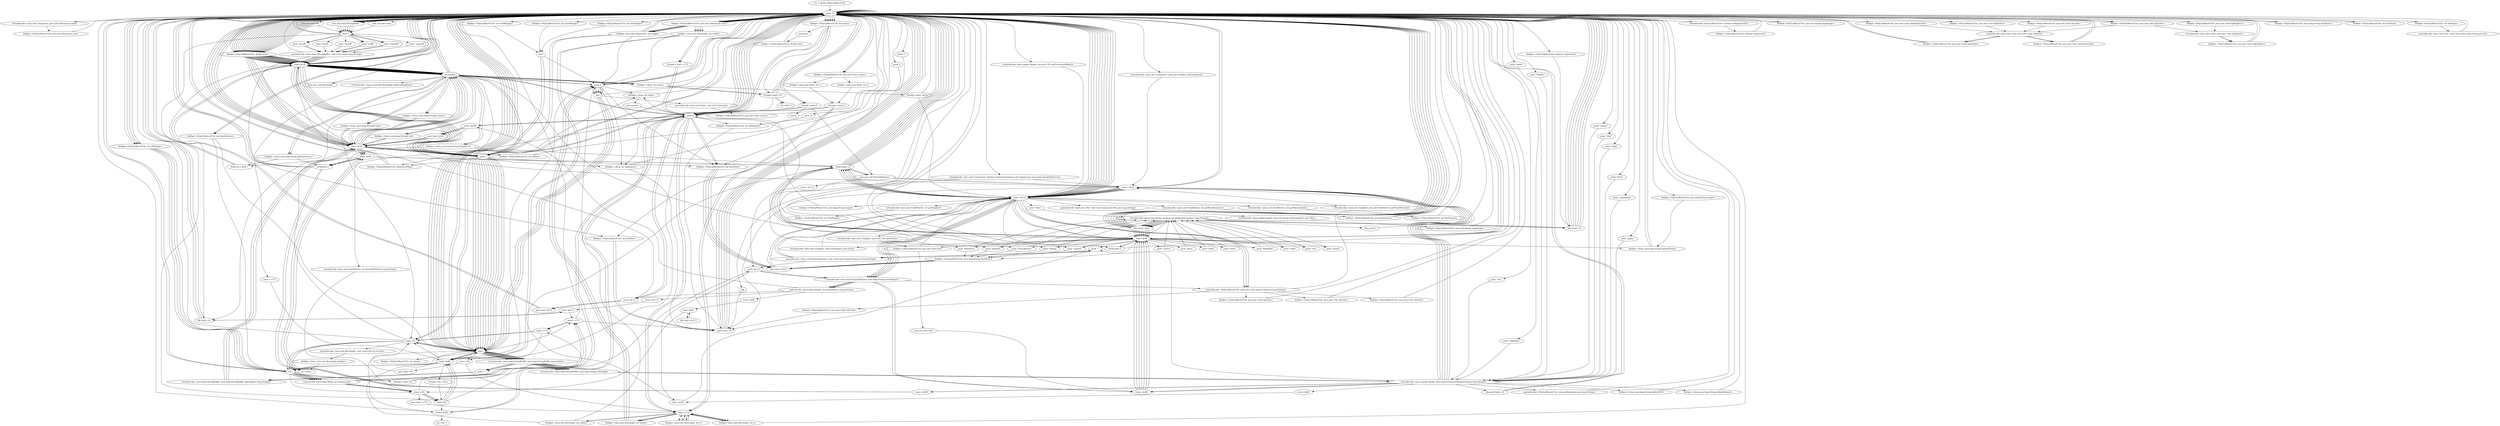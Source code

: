 digraph "" {
    "r0 := @this: PopUpMenuV33e"
    "load.r r0"
    "r0 := @this: PopUpMenuV33e"->"load.r r0";
    "load.r r0"->"load.r r0";
    "virtualinvoke <java.awt.Component: java.awt.Dimension size()>"
    "load.r r0"->"virtualinvoke <java.awt.Component: java.awt.Dimension size()>";
    "fieldput <PopUpMenuV33e: java.awt.Dimension size>"
    "virtualinvoke <java.awt.Component: java.awt.Dimension size()>"->"fieldput <PopUpMenuV33e: java.awt.Dimension size>";
    "fieldput <PopUpMenuV33e: java.awt.Dimension size>"->"load.r r0";
    "new java.awt.Point"
    "load.r r0"->"new java.awt.Point";
    "dup1.r"
    "new java.awt.Point"->"dup1.r";
    "dup1.r"->"load.r r0";
    "fieldget <PopUpMenuV33e: java.awt.Dimension size>"
    "load.r r0"->"fieldget <PopUpMenuV33e: java.awt.Dimension size>";
    "fieldget <java.awt.Dimension: int width>"
    "fieldget <PopUpMenuV33e: java.awt.Dimension size>"->"fieldget <java.awt.Dimension: int width>";
    "push 2"
    "fieldget <java.awt.Dimension: int width>"->"push 2";
    "div.i"
    "push 2"->"div.i";
    "div.i"->"load.r r0";
    "load.r r0"->"fieldget <PopUpMenuV33e: java.awt.Dimension size>";
    "fieldget <java.awt.Dimension: int height>"
    "fieldget <PopUpMenuV33e: java.awt.Dimension size>"->"fieldget <java.awt.Dimension: int height>";
    "fieldget <java.awt.Dimension: int height>"->"push 2";
    "push 2"->"div.i";
    "specialinvoke <java.awt.Point: void <init>(int,int)>"
    "div.i"->"specialinvoke <java.awt.Point: void <init>(int,int)>";
    "fieldput <PopUpMenuV33e: java.awt.Point center>"
    "specialinvoke <java.awt.Point: void <init>(int,int)>"->"fieldput <PopUpMenuV33e: java.awt.Point center>";
    "fieldput <PopUpMenuV33e: java.awt.Point center>"->"load.r r0";
    "load.r r0"->"load.r r0";
    "virtualinvoke <PopUpMenuV33e: boolean isRegistered()>"
    "load.r r0"->"virtualinvoke <PopUpMenuV33e: boolean isRegistered()>";
    "fieldput <PopUpMenuV33e: boolean registered>"
    "virtualinvoke <PopUpMenuV33e: boolean isRegistered()>"->"fieldput <PopUpMenuV33e: boolean registered>";
    "fieldput <PopUpMenuV33e: boolean registered>"->"load.r r0";
    "fieldget <PopUpMenuV33e: boolean registered>"
    "load.r r0"->"fieldget <PopUpMenuV33e: boolean registered>";
    "ifeq load.r r0"
    "fieldget <PopUpMenuV33e: boolean registered>"->"ifeq load.r r0";
    "ifeq load.r r0"->"load.r r0";
    "push 0"
    "load.r r0"->"push 0";
    "fieldput <PopUpMenuV33e: int adMargin>"
    "push 0"->"fieldput <PopUpMenuV33e: int adMargin>";
    "goto load.r r0"
    "fieldput <PopUpMenuV33e: int adMargin>"->"goto load.r r0";
    "goto load.r r0"->"load.r r0";
    "push \"mapimage\""
    "load.r r0"->"push \"mapimage\"";
    "virtualinvoke <java.applet.Applet: java.lang.String getParameter(java.lang.String)>"
    "push \"mapimage\""->"virtualinvoke <java.applet.Applet: java.lang.String getParameter(java.lang.String)>";
    "store.r $r14"
    "virtualinvoke <java.applet.Applet: java.lang.String getParameter(java.lang.String)>"->"store.r $r14";
    "load.r $r14"
    "store.r $r14"->"load.r $r14";
    "ifnull load.r r0"
    "load.r $r14"->"ifnull load.r r0";
    "ifnull load.r r0"->"load.r r0";
    "load.r r0"->"load.r r0";
    "new java.net.URL"
    "load.r r0"->"new java.net.URL";
    "new java.net.URL"->"dup1.r";
    "dup1.r"->"load.r r0";
    "virtualinvoke <java.applet.Applet: java.net.URL getDocumentBase()>"
    "load.r r0"->"virtualinvoke <java.applet.Applet: java.net.URL getDocumentBase()>";
    "virtualinvoke <java.applet.Applet: java.net.URL getDocumentBase()>"->"load.r $r14";
    "specialinvoke <java.net.URL: void <init>(java.net.URL,java.lang.String)>"
    "load.r $r14"->"specialinvoke <java.net.URL: void <init>(java.net.URL,java.lang.String)>";
    "virtualinvoke <java.applet.Applet: java.awt.Image getImage(java.net.URL)>"
    "specialinvoke <java.net.URL: void <init>(java.net.URL,java.lang.String)>"->"virtualinvoke <java.applet.Applet: java.awt.Image getImage(java.net.URL)>";
    "fieldput <PopUpMenuV33e: java.awt.Image mapImage>"
    "virtualinvoke <java.applet.Applet: java.awt.Image getImage(java.net.URL)>"->"fieldput <PopUpMenuV33e: java.awt.Image mapImage>";
    "fieldput <PopUpMenuV33e: java.awt.Image mapImage>"->"load.r r0";
    "load.r r0"->"load.r r0";
    "fieldget <PopUpMenuV33e: java.awt.Image mapImage>"
    "load.r r0"->"fieldget <PopUpMenuV33e: java.awt.Image mapImage>";
    "fieldget <PopUpMenuV33e: java.awt.Image mapImage>"->"load.r r0";
    "virtualinvoke <java.awt.Component: boolean prepareImage(java.awt.Image,java.awt.image.ImageObserver)>"
    "load.r r0"->"virtualinvoke <java.awt.Component: boolean prepareImage(java.awt.Image,java.awt.image.ImageObserver)>";
    "pop"
    "virtualinvoke <java.awt.Component: boolean prepareImage(java.awt.Image,java.awt.image.ImageObserver)>"->"pop";
    "pop"->"goto load.r r0";
    "goto load.r r0"->"load.r r0";
    "push \"paper\""
    "load.r r0"->"push \"paper\"";
    "push \"paper\""->"virtualinvoke <java.applet.Applet: java.lang.String getParameter(java.lang.String)>";
    "virtualinvoke <java.applet.Applet: java.lang.String getParameter(java.lang.String)>"->"store.r $r14";
    "store.r $r14"->"load.r $r14";
    "load.r $r14"->"ifnull load.r r0";
    "ifnull load.r r0"->"load.r r0";
    "load.r r0"->"load.r r0";
    "load.r r0"->"load.r $r14";
    "virtualinvoke <PopUpMenuV33e: java.awt.Color parseColor(java.lang.String)>"
    "load.r $r14"->"virtualinvoke <PopUpMenuV33e: java.awt.Color parseColor(java.lang.String)>";
    "fieldput <PopUpMenuV33e: java.awt.Color bgColor>"
    "virtualinvoke <PopUpMenuV33e: java.awt.Color parseColor(java.lang.String)>"->"fieldput <PopUpMenuV33e: java.awt.Color bgColor>";
    "fieldput <PopUpMenuV33e: java.awt.Color bgColor>"->"load.r r0";
    "load.r r0"->"load.r r0";
    "fieldget <PopUpMenuV33e: java.awt.Color bgColor>"
    "load.r r0"->"fieldget <PopUpMenuV33e: java.awt.Color bgColor>";
    "virtualinvoke <java.awt.Color: java.awt.Color darker()>"
    "fieldget <PopUpMenuV33e: java.awt.Color bgColor>"->"virtualinvoke <java.awt.Color: java.awt.Color darker()>";
    "fieldput <PopUpMenuV33e: java.awt.Color bgDarker>"
    "virtualinvoke <java.awt.Color: java.awt.Color darker()>"->"fieldput <PopUpMenuV33e: java.awt.Color bgDarker>";
    "fieldput <PopUpMenuV33e: java.awt.Color bgDarker>"->"load.r r0";
    "load.r r0"->"load.r r0";
    "fieldget <PopUpMenuV33e: java.awt.Color bgDarker>"
    "load.r r0"->"fieldget <PopUpMenuV33e: java.awt.Color bgDarker>";
    "fieldget <PopUpMenuV33e: java.awt.Color bgDarker>"->"virtualinvoke <java.awt.Color: java.awt.Color darker()>";
    "virtualinvoke <java.awt.Color: java.awt.Color darker()>"->"fieldput <PopUpMenuV33e: java.awt.Color bgDarker>";
    "fieldput <PopUpMenuV33e: java.awt.Color bgDarker>"->"load.r r0";
    "load.r r0"->"load.r r0";
    "load.r r0"->"fieldget <PopUpMenuV33e: java.awt.Color bgColor>";
    "virtualinvoke <java.awt.Color: java.awt.Color brighter()>"
    "fieldget <PopUpMenuV33e: java.awt.Color bgColor>"->"virtualinvoke <java.awt.Color: java.awt.Color brighter()>";
    "fieldput <PopUpMenuV33e: java.awt.Color bgBrighter>"
    "virtualinvoke <java.awt.Color: java.awt.Color brighter()>"->"fieldput <PopUpMenuV33e: java.awt.Color bgBrighter>";
    "fieldput <PopUpMenuV33e: java.awt.Color bgBrighter>"->"load.r r0";
    "load.r r0"->"load.r r0";
    "fieldget <PopUpMenuV33e: java.awt.Color bgBrighter>"
    "load.r r0"->"fieldget <PopUpMenuV33e: java.awt.Color bgBrighter>";
    "fieldget <PopUpMenuV33e: java.awt.Color bgBrighter>"->"virtualinvoke <java.awt.Color: java.awt.Color brighter()>";
    "virtualinvoke <java.awt.Color: java.awt.Color brighter()>"->"fieldput <PopUpMenuV33e: java.awt.Color bgBrighter>";
    "fieldput <PopUpMenuV33e: java.awt.Color bgBrighter>"->"load.r r0";
    "push \"ink\""
    "load.r r0"->"push \"ink\"";
    "push \"ink\""->"virtualinvoke <java.applet.Applet: java.lang.String getParameter(java.lang.String)>";
    "virtualinvoke <java.applet.Applet: java.lang.String getParameter(java.lang.String)>"->"store.r $r14";
    "store.r $r14"->"load.r $r14";
    "load.r $r14"->"ifnull load.r r0";
    "ifnull load.r r0"->"load.r r0";
    "load.r r0"->"load.r r0";
    "load.r r0"->"load.r $r14";
    "load.r $r14"->"virtualinvoke <PopUpMenuV33e: java.awt.Color parseColor(java.lang.String)>";
    "fieldput <PopUpMenuV33e: java.awt.Color fgColor>"
    "virtualinvoke <PopUpMenuV33e: java.awt.Color parseColor(java.lang.String)>"->"fieldput <PopUpMenuV33e: java.awt.Color fgColor>";
    "fieldput <PopUpMenuV33e: java.awt.Color fgColor>"->"load.r r0";
    "load.r r0"->"load.r r0";
    "fieldget <PopUpMenuV33e: java.awt.Color fgColor>"
    "load.r r0"->"fieldget <PopUpMenuV33e: java.awt.Color fgColor>";
    "fieldget <PopUpMenuV33e: java.awt.Color fgColor>"->"virtualinvoke <java.awt.Color: java.awt.Color darker()>";
    "fieldput <PopUpMenuV33e: java.awt.Color darkerFgColor>"
    "virtualinvoke <java.awt.Color: java.awt.Color darker()>"->"fieldput <PopUpMenuV33e: java.awt.Color darkerFgColor>";
    "fieldput <PopUpMenuV33e: java.awt.Color darkerFgColor>"->"load.r r0";
    "load.r r0"->"load.r r0";
    "fieldget <PopUpMenuV33e: java.awt.Color darkerFgColor>"
    "load.r r0"->"fieldget <PopUpMenuV33e: java.awt.Color darkerFgColor>";
    "fieldget <PopUpMenuV33e: java.awt.Color darkerFgColor>"->"virtualinvoke <java.awt.Color: java.awt.Color darker()>";
    "virtualinvoke <java.awt.Color: java.awt.Color darker()>"->"fieldput <PopUpMenuV33e: java.awt.Color darkerFgColor>";
    "fieldput <PopUpMenuV33e: java.awt.Color darkerFgColor>"->"load.r r0";
    "push \"highlight\""
    "load.r r0"->"push \"highlight\"";
    "push \"highlight\""->"virtualinvoke <java.applet.Applet: java.lang.String getParameter(java.lang.String)>";
    "virtualinvoke <java.applet.Applet: java.lang.String getParameter(java.lang.String)>"->"store.r $r14";
    "store.r $r14"->"load.r $r14";
    "load.r $r14"->"ifnull load.r r0";
    "ifnull load.r r0"->"load.r r0";
    "load.r r0"->"load.r r0";
    "load.r r0"->"load.r $r14";
    "load.r $r14"->"virtualinvoke <PopUpMenuV33e: java.awt.Color parseColor(java.lang.String)>";
    "fieldput <PopUpMenuV33e: java.awt.Color hlColor>"
    "virtualinvoke <PopUpMenuV33e: java.awt.Color parseColor(java.lang.String)>"->"fieldput <PopUpMenuV33e: java.awt.Color hlColor>";
    "fieldput <PopUpMenuV33e: java.awt.Color hlColor>"->"load.r r0";
    "push 1"
    "load.r r0"->"push 1";
    "fieldput <PopUpMenuV33e: boolean hlFlag>"
    "push 1"->"fieldput <PopUpMenuV33e: boolean hlFlag>";
    "fieldput <PopUpMenuV33e: boolean hlFlag>"->"load.r r0";
    "push \"mark\""
    "load.r r0"->"push \"mark\"";
    "push \"mark\""->"virtualinvoke <java.applet.Applet: java.lang.String getParameter(java.lang.String)>";
    "virtualinvoke <java.applet.Applet: java.lang.String getParameter(java.lang.String)>"->"store.r $r14";
    "store.r $r14"->"load.r $r14";
    "load.r $r14"->"ifnull load.r r0";
    "ifnull load.r r0"->"load.r $r14";
    "push \"false\""
    "load.r $r14"->"push \"false\"";
    "virtualinvoke <java.lang.String: boolean equalsIgnoreCase(java.lang.String)>"
    "push \"false\""->"virtualinvoke <java.lang.String: boolean equalsIgnoreCase(java.lang.String)>";
    "virtualinvoke <java.lang.String: boolean equalsIgnoreCase(java.lang.String)>"->"ifeq load.r r0";
    "ifeq load.r r0"->"load.r r0";
    "load.r r0"->"push 0";
    "push 0"->"fieldput <PopUpMenuV33e: boolean hlFlag>";
    "fieldput <PopUpMenuV33e: boolean hlFlag>"->"load.r r0";
    "push \"border\""
    "load.r r0"->"push \"border\"";
    "push \"border\""->"virtualinvoke <java.applet.Applet: java.lang.String getParameter(java.lang.String)>";
    "store.r $r46"
    "virtualinvoke <java.applet.Applet: java.lang.String getParameter(java.lang.String)>"->"store.r $r46";
    "load.r $r46"
    "store.r $r46"->"load.r $r46";
    "load.r $r46"->"ifnull load.r r0";
    "new java.util.StringTokenizer"
    "ifnull load.r r0"->"new java.util.StringTokenizer";
    "new java.util.StringTokenizer"->"store.r $r14";
    "store.r $r14"->"load.r $r14";
    "load.r $r14"->"load.r $r46";
    "push \",\""
    "load.r $r46"->"push \",\"";
    "specialinvoke <java.util.StringTokenizer: void <init>(java.lang.String,java.lang.String)>"
    "push \",\""->"specialinvoke <java.util.StringTokenizer: void <init>(java.lang.String,java.lang.String)>";
    "specialinvoke <java.util.StringTokenizer: void <init>(java.lang.String,java.lang.String)>"->"load.r $r14";
    "virtualinvoke <java.util.StringTokenizer: java.lang.String nextToken()>"
    "load.r $r14"->"virtualinvoke <java.util.StringTokenizer: java.lang.String nextToken()>";
    "staticinvoke <java.lang.Integer: int parseInt(java.lang.String)>"
    "virtualinvoke <java.util.StringTokenizer: java.lang.String nextToken()>"->"staticinvoke <java.lang.Integer: int parseInt(java.lang.String)>";
    "store.i $r46"
    "staticinvoke <java.lang.Integer: int parseInt(java.lang.String)>"->"store.i $r46";
    "load.i $r46"
    "store.i $r46"->"load.i $r46";
    "ifle load.r r0"
    "load.i $r46"->"ifle load.r r0";
    "ifle load.r r0"->"load.r r0";
    "load.r r0"->"load.i $r46";
    "fieldput <PopUpMenuV33e: int bdSize>"
    "load.i $r46"->"fieldput <PopUpMenuV33e: int bdSize>";
    "fieldput <PopUpMenuV33e: int bdSize>"->"load.r r0";
    "load.r r0"->"load.r r0";
    "load.r r0"->"load.r $r14";
    "load.r $r14"->"virtualinvoke <java.util.StringTokenizer: java.lang.String nextToken()>";
    "virtualinvoke <java.util.StringTokenizer: java.lang.String nextToken()>"->"virtualinvoke <PopUpMenuV33e: java.awt.Color parseColor(java.lang.String)>";
    "fieldput <PopUpMenuV33e: java.awt.Color bdColor>"
    "virtualinvoke <PopUpMenuV33e: java.awt.Color parseColor(java.lang.String)>"->"fieldput <PopUpMenuV33e: java.awt.Color bdColor>";
    "fieldput <PopUpMenuV33e: java.awt.Color bdColor>"->"goto load.r r0";
    "goto load.r r0"->"load.r r0";
    "new java.lang.StringBuffer"
    "load.r r0"->"new java.lang.StringBuffer";
    "new java.lang.StringBuffer"->"dup1.r";
    "push \"area#\""
    "dup1.r"->"push \"area#\"";
    "specialinvoke <java.lang.StringBuffer: void <init>(java.lang.String)>"
    "push \"area#\""->"specialinvoke <java.lang.StringBuffer: void <init>(java.lang.String)>";
    "specialinvoke <java.lang.StringBuffer: void <init>(java.lang.String)>"->"load.r r0";
    "fieldget <PopUpMenuV33e: int areas>"
    "load.r r0"->"fieldget <PopUpMenuV33e: int areas>";
    "fieldget <PopUpMenuV33e: int areas>"->"push 1";
    "add.i"
    "push 1"->"add.i";
    "virtualinvoke <java.lang.StringBuffer: java.lang.StringBuffer append(int)>"
    "add.i"->"virtualinvoke <java.lang.StringBuffer: java.lang.StringBuffer append(int)>";
    "virtualinvoke <java.lang.StringBuffer: java.lang.String toString()>"
    "virtualinvoke <java.lang.StringBuffer: java.lang.StringBuffer append(int)>"->"virtualinvoke <java.lang.StringBuffer: java.lang.String toString()>";
    "virtualinvoke <java.lang.StringBuffer: java.lang.String toString()>"->"virtualinvoke <java.applet.Applet: java.lang.String getParameter(java.lang.String)>";
    "ifnonnull load.r r0"
    "virtualinvoke <java.applet.Applet: java.lang.String getParameter(java.lang.String)>"->"ifnonnull load.r r0";
    "ifnonnull load.r r0"->"load.r r0";
    "load.r r0"->"load.r r0";
    "load.r r0"->"fieldget <PopUpMenuV33e: int areas>";
    "newarray"
    "fieldget <PopUpMenuV33e: int areas>"->"newarray";
    "fieldput <PopUpMenuV33e: Area[] area>"
    "newarray"->"fieldput <PopUpMenuV33e: Area[] area>";
    "fieldput <PopUpMenuV33e: Area[] area>"->"load.r r0";
    "push \"target\""
    "load.r r0"->"push \"target\"";
    "push \"target\""->"virtualinvoke <java.applet.Applet: java.lang.String getParameter(java.lang.String)>";
    "virtualinvoke <java.applet.Applet: java.lang.String getParameter(java.lang.String)>"->"store.r $r14";
    "store.r $r14"->"load.r $r14";
    "ifnull push 0"
    "load.r $r14"->"ifnull push 0";
    "ifnull push 0"->"load.r r0";
    "load.r r0"->"load.r $r14";
    "fieldput <PopUpMenuV33e: java.lang.String target>"
    "load.r $r14"->"fieldput <PopUpMenuV33e: java.lang.String target>";
    "fieldput <PopUpMenuV33e: java.lang.String target>"->"push 0";
    "store.i $r14"
    "push 0"->"store.i $r14";
    "goto load.i $r14"
    "store.i $r14"->"goto load.i $r14";
    "load.i $r14"
    "goto load.i $r14"->"load.i $r14";
    "load.i $r14"->"load.r r0";
    "load.r r0"->"fieldget <PopUpMenuV33e: int areas>";
    "ifcmplt.i load.r r0"
    "fieldget <PopUpMenuV33e: int areas>"->"ifcmplt.i load.r r0";
    "ifcmplt.i load.r r0"->"push 0";
    "push 0"->"store.i $r14";
    "store.i $r14"->"goto load.i $r14";
    "goto load.i $r14"->"load.i $r14";
    "load.i $r14"->"load.r r0";
    "load.r r0"->"fieldget <PopUpMenuV33e: int areas>";
    "ifcmplt.i push 0"
    "fieldget <PopUpMenuV33e: int areas>"->"ifcmplt.i push 0";
    "ifcmplt.i push 0"->"new java.util.StringTokenizer";
    "new java.util.StringTokenizer"->"store.r $r14";
    "store.r $r14"->"load.r $r14";
    "load.r $r14"->"load.r r0";
    "push \"font\""
    "load.r r0"->"push \"font\"";
    "push \"font\""->"virtualinvoke <java.applet.Applet: java.lang.String getParameter(java.lang.String)>";
    "virtualinvoke <java.applet.Applet: java.lang.String getParameter(java.lang.String)>"->"push \",\"";
    "push \",\""->"specialinvoke <java.util.StringTokenizer: void <init>(java.lang.String,java.lang.String)>";
    "specialinvoke <java.util.StringTokenizer: void <init>(java.lang.String,java.lang.String)>"->"load.r $r14";
    "load.r $r14"->"virtualinvoke <java.util.StringTokenizer: java.lang.String nextToken()>";
    "virtualinvoke <java.util.StringTokenizer: java.lang.String nextToken()>"->"store.r $r46";
    "store.r $r46"->"load.r $r46";
    "push \"Courier\""
    "load.r $r46"->"push \"Courier\"";
    "push \"Courier\""->"virtualinvoke <java.lang.String: boolean equalsIgnoreCase(java.lang.String)>";
    "ifeq load.r $r46"
    "virtualinvoke <java.lang.String: boolean equalsIgnoreCase(java.lang.String)>"->"ifeq load.r $r46";
    "ifeq load.r $r46"->"load.r r0";
    "load.r r0"->"push \"Courier\"";
    "fieldput <PopUpMenuV33e: java.lang.String fontName>"
    "push \"Courier\""->"fieldput <PopUpMenuV33e: java.lang.String fontName>";
    "goto load.r $r14"
    "fieldput <PopUpMenuV33e: java.lang.String fontName>"->"goto load.r $r14";
    "goto load.r $r14"->"load.r $r14";
    "load.r $r14"->"virtualinvoke <java.util.StringTokenizer: java.lang.String nextToken()>";
    "virtualinvoke <java.util.StringTokenizer: java.lang.String nextToken()>"->"store.r $r46";
    "store.r $r46"->"load.r $r46";
    "push \"plain\""
    "load.r $r46"->"push \"plain\"";
    "push \"plain\""->"virtualinvoke <java.lang.String: boolean equalsIgnoreCase(java.lang.String)>";
    "virtualinvoke <java.lang.String: boolean equalsIgnoreCase(java.lang.String)>"->"ifeq load.r $r46";
    "ifeq load.r $r46"->"load.r r0";
    "load.r r0"->"push 0";
    "fieldput <PopUpMenuV33e: int fontStyle>"
    "push 0"->"fieldput <PopUpMenuV33e: int fontStyle>";
    "fieldput <PopUpMenuV33e: int fontStyle>"->"goto load.r $r14";
    "goto load.r $r14"->"load.r $r14";
    "load.r $r14"->"virtualinvoke <java.util.StringTokenizer: java.lang.String nextToken()>";
    "virtualinvoke <java.util.StringTokenizer: java.lang.String nextToken()>"->"staticinvoke <java.lang.Integer: int parseInt(java.lang.String)>";
    "staticinvoke <java.lang.Integer: int parseInt(java.lang.String)>"->"store.i $r14";
    "store.i $r14"->"load.i $r14";
    "load.i $r14"->"ifle load.r r0";
    "ifle load.r r0"->"load.r r0";
    "load.r r0"->"load.i $r14";
    "fieldput <PopUpMenuV33e: int fontSize>"
    "load.i $r14"->"fieldput <PopUpMenuV33e: int fontSize>";
    "fieldput <PopUpMenuV33e: int fontSize>"->"goto load.r r0";
    "goto load.r r0"->"load.r r0";
    "virtualinvoke <java.awt.Component: java.awt.Graphics getGraphics()>"
    "load.r r0"->"virtualinvoke <java.awt.Component: java.awt.Graphics getGraphics()>";
    "virtualinvoke <java.awt.Component: java.awt.Graphics getGraphics()>"->"store.r $r14";
    "store.r $r14"->"load.r r0";
    "load.r r0"->"load.r $r14";
    "virtualinvoke <java.awt.Graphics: java.awt.Font getFont()>"
    "load.r $r14"->"virtualinvoke <java.awt.Graphics: java.awt.Font getFont()>";
    "fieldput <PopUpMenuV33e: java.awt.Font font>"
    "virtualinvoke <java.awt.Graphics: java.awt.Font getFont()>"->"fieldput <PopUpMenuV33e: java.awt.Font font>";
    "new java.awt.Font"
    "fieldput <PopUpMenuV33e: java.awt.Font font>"->"new java.awt.Font";
    "new java.awt.Font"->"store.r $r46";
    "store.r $r46"->"load.r $r46";
    "load.r $r46"->"load.r r0";
    "fieldget <PopUpMenuV33e: java.lang.String fontName>"
    "load.r r0"->"fieldget <PopUpMenuV33e: java.lang.String fontName>";
    "fieldget <PopUpMenuV33e: java.lang.String fontName>"->"load.r r0";
    "fieldget <PopUpMenuV33e: int fontStyle>"
    "load.r r0"->"fieldget <PopUpMenuV33e: int fontStyle>";
    "fieldget <PopUpMenuV33e: int fontStyle>"->"load.r r0";
    "fieldget <PopUpMenuV33e: int fontSize>"
    "load.r r0"->"fieldget <PopUpMenuV33e: int fontSize>";
    "specialinvoke <java.awt.Font: void <init>(java.lang.String,int,int)>"
    "fieldget <PopUpMenuV33e: int fontSize>"->"specialinvoke <java.awt.Font: void <init>(java.lang.String,int,int)>";
    "specialinvoke <java.awt.Font: void <init>(java.lang.String,int,int)>"->"load.r r0";
    "load.r r0"->"load.r $r46";
    "load.r $r46"->"fieldput <PopUpMenuV33e: java.awt.Font font>";
    "fieldput <PopUpMenuV33e: java.awt.Font font>"->"load.r $r14";
    "load.r $r14"->"load.r $r46";
    "virtualinvoke <java.awt.Graphics: void setFont(java.awt.Font)>"
    "load.r $r46"->"virtualinvoke <java.awt.Graphics: void setFont(java.awt.Font)>";
    "virtualinvoke <java.awt.Graphics: void setFont(java.awt.Font)>"->"load.r $r14";
    "virtualinvoke <java.awt.Graphics: java.awt.FontMetrics getFontMetrics()>"
    "load.r $r14"->"virtualinvoke <java.awt.Graphics: java.awt.FontMetrics getFontMetrics()>";
    "virtualinvoke <java.awt.Graphics: java.awt.FontMetrics getFontMetrics()>"->"store.r $r14";
    "store.r $r14"->"load.r r0";
    "load.r r0"->"load.r $r14";
    "virtualinvoke <java.awt.FontMetrics: int getMaxAdvance()>"
    "load.r $r14"->"virtualinvoke <java.awt.FontMetrics: int getMaxAdvance()>";
    "fieldput <PopUpMenuV33e: int fontAdvance>"
    "virtualinvoke <java.awt.FontMetrics: int getMaxAdvance()>"->"fieldput <PopUpMenuV33e: int fontAdvance>";
    "fieldput <PopUpMenuV33e: int fontAdvance>"->"load.r r0";
    "load.r r0"->"load.r $r14";
    "virtualinvoke <java.awt.FontMetrics: int getMaxAscent()>"
    "load.r $r14"->"virtualinvoke <java.awt.FontMetrics: int getMaxAscent()>";
    "fieldput <PopUpMenuV33e: int fontAscent>"
    "virtualinvoke <java.awt.FontMetrics: int getMaxAscent()>"->"fieldput <PopUpMenuV33e: int fontAscent>";
    "fieldput <PopUpMenuV33e: int fontAscent>"->"load.r r0";
    "load.r r0"->"load.r $r14";
    "virtualinvoke <java.awt.FontMetrics: int getHeight()>"
    "load.r $r14"->"virtualinvoke <java.awt.FontMetrics: int getHeight()>";
    "fieldput <PopUpMenuV33e: int fontHeight>"
    "virtualinvoke <java.awt.FontMetrics: int getHeight()>"->"fieldput <PopUpMenuV33e: int fontHeight>";
    "fieldput <PopUpMenuV33e: int fontHeight>"->"push 0";
    "push 0"->"store.i $r46";
    "goto load.i $r46"
    "store.i $r46"->"goto load.i $r46";
    "goto load.i $r46"->"load.i $r46";
    "load.i $r46"->"load.r r0";
    "load.r r0"->"fieldget <PopUpMenuV33e: int areas>";
    "fieldget <PopUpMenuV33e: int areas>"->"ifcmplt.i push 0";
    "return"
    "ifcmplt.i push 0"->"return";
    "ifcmplt.i push 0"->"push 0";
    "store.i $r80"
    "push 0"->"store.i $r80";
    "store.i $r80"->"push 0";
    "store.i i92"
    "push 0"->"store.i i92";
    "goto load.i i92"
    "store.i i92"->"goto load.i i92";
    "load.i i92"
    "goto load.i i92"->"load.i i92";
    "load.i i92"->"load.r r0";
    "fieldget <PopUpMenuV33e: Area[] area>"
    "load.r r0"->"fieldget <PopUpMenuV33e: Area[] area>";
    "fieldget <PopUpMenuV33e: Area[] area>"->"load.i $r46";
    "arrayread.r"
    "load.i $r46"->"arrayread.r";
    "fieldget <Area: int items>"
    "arrayread.r"->"fieldget <Area: int items>";
    "ifcmplt.i load.r $r14"
    "fieldget <Area: int items>"->"ifcmplt.i load.r $r14";
    "ifcmplt.i load.r $r14"->"load.r r0";
    "load.r r0"->"fieldget <PopUpMenuV33e: Area[] area>";
    "fieldget <PopUpMenuV33e: Area[] area>"->"load.i $r46";
    "load.i $r46"->"arrayread.r";
    "virtualinvoke <Area: java.awt.Rectangle getBoundingBox()>"
    "arrayread.r"->"virtualinvoke <Area: java.awt.Rectangle getBoundingBox()>";
    "store.r r175"
    "virtualinvoke <Area: java.awt.Rectangle getBoundingBox()>"->"store.r r175";
    "load.i $r80"
    "store.r r175"->"load.i $r80";
    "load.i $r80"->"push 2";
    "push 2"->"load.r r0";
    "fieldget <PopUpMenuV33e: int hrznMargin>"
    "load.r r0"->"fieldget <PopUpMenuV33e: int hrznMargin>";
    "mul.i"
    "fieldget <PopUpMenuV33e: int hrznMargin>"->"mul.i";
    "mul.i"->"add.i";
    "add.i"->"store.i $r80";
    "store.i $r80"->"load.r r0";
    "load.r r0"->"fieldget <PopUpMenuV33e: Area[] area>";
    "fieldget <PopUpMenuV33e: Area[] area>"->"load.i $r46";
    "load.i $r46"->"arrayread.r";
    "arrayread.r"->"fieldget <Area: int items>";
    "fieldget <Area: int items>"->"load.r r0";
    "fieldget <PopUpMenuV33e: int fontHeight>"
    "load.r r0"->"fieldget <PopUpMenuV33e: int fontHeight>";
    "fieldget <PopUpMenuV33e: int fontHeight>"->"mul.i";
    "mul.i"->"push 2";
    "push 2"->"load.r r0";
    "fieldget <PopUpMenuV33e: int vertMargin>"
    "load.r r0"->"fieldget <PopUpMenuV33e: int vertMargin>";
    "fieldget <PopUpMenuV33e: int vertMargin>"->"mul.i";
    "mul.i"->"add.i";
    "add.i"->"store.i i92";
    "load.r r175"
    "store.i i92"->"load.r r175";
    "fieldget <java.awt.Rectangle: int x>"
    "load.r r175"->"fieldget <java.awt.Rectangle: int x>";
    "fieldget <java.awt.Rectangle: int x>"->"load.r r175";
    "fieldget <java.awt.Rectangle: int width>"
    "load.r r175"->"fieldget <java.awt.Rectangle: int width>";
    "fieldget <java.awt.Rectangle: int width>"->"push 2";
    "push 2"->"div.i";
    "div.i"->"add.i";
    "add.i"->"load.r r0";
    "fieldget <PopUpMenuV33e: java.awt.Point center>"
    "load.r r0"->"fieldget <PopUpMenuV33e: java.awt.Point center>";
    "fieldget <java.awt.Point: int x>"
    "fieldget <PopUpMenuV33e: java.awt.Point center>"->"fieldget <java.awt.Point: int x>";
    "ifcmpge.i push 0"
    "fieldget <java.awt.Point: int x>"->"ifcmpge.i push 0";
    "ifcmpge.i push 0"->"load.r r175";
    "load.r r175"->"fieldget <java.awt.Rectangle: int x>";
    "fieldget <java.awt.Rectangle: int x>"->"load.r r175";
    "load.r r175"->"fieldget <java.awt.Rectangle: int width>";
    "fieldget <java.awt.Rectangle: int width>"->"add.i";
    "add.i"->"load.r r0";
    "fieldget <PopUpMenuV33e: int fontAdvance>"
    "load.r r0"->"fieldget <PopUpMenuV33e: int fontAdvance>";
    "sub.i"
    "fieldget <PopUpMenuV33e: int fontAdvance>"->"sub.i";
    "store.i i93"
    "sub.i"->"store.i i93";
    "load.i i93"
    "store.i i93"->"load.i i93";
    "load.i i93"->"load.i $r80";
    "load.i $r80"->"add.i";
    "add.i"->"load.r r0";
    "load.r r0"->"fieldget <PopUpMenuV33e: java.awt.Dimension size>";
    "fieldget <PopUpMenuV33e: java.awt.Dimension size>"->"fieldget <java.awt.Dimension: int width>";
    "ifcmple.i load.r r175"
    "fieldget <java.awt.Dimension: int width>"->"ifcmple.i load.r r175";
    "ifcmple.i load.r r175"->"push 0";
    "push 0"->"load.r r0";
    "load.r r0"->"fieldget <PopUpMenuV33e: java.awt.Dimension size>";
    "fieldget <PopUpMenuV33e: java.awt.Dimension size>"->"fieldget <java.awt.Dimension: int width>";
    "fieldget <java.awt.Dimension: int width>"->"load.i $r80";
    "load.i $r80"->"sub.i";
    "staticinvoke <java.lang.Math: int max(int,int)>"
    "sub.i"->"staticinvoke <java.lang.Math: int max(int,int)>";
    "staticinvoke <java.lang.Math: int max(int,int)>"->"store.i i93";
    "goto load.r r175"
    "store.i i93"->"goto load.r r175";
    "goto load.r r175"->"load.r r175";
    "fieldget <java.awt.Rectangle: int y>"
    "load.r r175"->"fieldget <java.awt.Rectangle: int y>";
    "fieldget <java.awt.Rectangle: int y>"->"load.r r175";
    "fieldget <java.awt.Rectangle: int height>"
    "load.r r175"->"fieldget <java.awt.Rectangle: int height>";
    "fieldget <java.awt.Rectangle: int height>"->"push 2";
    "push 2"->"div.i";
    "div.i"->"add.i";
    "add.i"->"load.r r0";
    "load.r r0"->"fieldget <PopUpMenuV33e: java.awt.Point center>";
    "fieldget <java.awt.Point: int y>"
    "fieldget <PopUpMenuV33e: java.awt.Point center>"->"fieldget <java.awt.Point: int y>";
    "fieldget <java.awt.Point: int y>"->"ifcmpge.i push 0";
    "ifcmpge.i push 0"->"load.r r175";
    "load.r r175"->"fieldget <java.awt.Rectangle: int y>";
    "fieldget <java.awt.Rectangle: int y>"->"load.r r175";
    "load.r r175"->"fieldget <java.awt.Rectangle: int height>";
    "fieldget <java.awt.Rectangle: int height>"->"push 2";
    "push 2"->"div.i";
    "div.i"->"add.i";
    "store.i r175"
    "add.i"->"store.i r175";
    "load.i r175"
    "store.i r175"->"load.i r175";
    "load.i r175"->"load.i i92";
    "load.i i92"->"add.i";
    "add.i"->"load.r r0";
    "load.r r0"->"fieldget <PopUpMenuV33e: java.awt.Dimension size>";
    "fieldget <PopUpMenuV33e: java.awt.Dimension size>"->"fieldget <java.awt.Dimension: int height>";
    "fieldget <java.awt.Dimension: int height>"->"load.r r0";
    "fieldget <PopUpMenuV33e: int adMargin>"
    "load.r r0"->"fieldget <PopUpMenuV33e: int adMargin>";
    "fieldget <PopUpMenuV33e: int adMargin>"->"sub.i";
    "ifcmple.i load.r r0"
    "sub.i"->"ifcmple.i load.r r0";
    "ifcmple.i load.r r0"->"push 0";
    "push 0"->"load.r r0";
    "load.r r0"->"fieldget <PopUpMenuV33e: java.awt.Dimension size>";
    "fieldget <PopUpMenuV33e: java.awt.Dimension size>"->"fieldget <java.awt.Dimension: int height>";
    "fieldget <java.awt.Dimension: int height>"->"load.i i92";
    "load.i i92"->"sub.i";
    "sub.i"->"load.r r0";
    "load.r r0"->"fieldget <PopUpMenuV33e: int adMargin>";
    "fieldget <PopUpMenuV33e: int adMargin>"->"sub.i";
    "sub.i"->"staticinvoke <java.lang.Math: int max(int,int)>";
    "staticinvoke <java.lang.Math: int max(int,int)>"->"store.i r175";
    "store.i r175"->"goto load.r r0";
    "goto load.r r0"->"load.r r0";
    "load.r r0"->"new java.lang.StringBuffer";
    "new java.lang.StringBuffer"->"dup1.r";
    "push \"box#\""
    "dup1.r"->"push \"box#\"";
    "push \"box#\""->"specialinvoke <java.lang.StringBuffer: void <init>(java.lang.String)>";
    "specialinvoke <java.lang.StringBuffer: void <init>(java.lang.String)>"->"load.i $r46";
    "load.i $r46"->"push 1";
    "push 1"->"add.i";
    "add.i"->"virtualinvoke <java.lang.StringBuffer: java.lang.StringBuffer append(int)>";
    "virtualinvoke <java.lang.StringBuffer: java.lang.StringBuffer append(int)>"->"virtualinvoke <java.lang.StringBuffer: java.lang.String toString()>";
    "virtualinvoke <java.lang.StringBuffer: java.lang.String toString()>"->"virtualinvoke <java.applet.Applet: java.lang.String getParameter(java.lang.String)>";
    "store.r $i46"
    "virtualinvoke <java.applet.Applet: java.lang.String getParameter(java.lang.String)>"->"store.r $i46";
    "load.r $i46"
    "store.r $i46"->"load.r $i46";
    "load.r $i46"->"ifnull load.r r0";
    "ifnull load.r r0"->"new java.util.StringTokenizer";
    "store.r $r113"
    "new java.util.StringTokenizer"->"store.r $r113";
    "load.r $r113"
    "store.r $r113"->"load.r $r113";
    "load.r $r113"->"load.r $i46";
    "load.r $i46"->"push \",\"";
    "push \",\""->"specialinvoke <java.util.StringTokenizer: void <init>(java.lang.String,java.lang.String)>";
    "specialinvoke <java.util.StringTokenizer: void <init>(java.lang.String,java.lang.String)>"->"load.r $r113";
    "load.r $r113"->"virtualinvoke <java.util.StringTokenizer: java.lang.String nextToken()>";
    "virtualinvoke <java.util.StringTokenizer: java.lang.String nextToken()>"->"staticinvoke <java.lang.Integer: int parseInt(java.lang.String)>";
    "store.i $i46"
    "staticinvoke <java.lang.Integer: int parseInt(java.lang.String)>"->"store.i $i46";
    "load.i $i46"
    "store.i $i46"->"load.i $i46";
    "ifle load.r $r113"
    "load.i $i46"->"ifle load.r $r113";
    "ifle load.r $r113"->"load.i $i46";
    "load.i $i46"->"store.i i93";
    "store.i i93"->"load.r $r113";
    "load.r $r113"->"virtualinvoke <java.util.StringTokenizer: java.lang.String nextToken()>";
    "virtualinvoke <java.util.StringTokenizer: java.lang.String nextToken()>"->"staticinvoke <java.lang.Integer: int parseInt(java.lang.String)>";
    "store.i $r113"
    "staticinvoke <java.lang.Integer: int parseInt(java.lang.String)>"->"store.i $r113";
    "load.i $r113"
    "store.i $r113"->"load.i $r113";
    "load.i $r113"->"ifle load.r r0";
    "ifle load.r r0"->"load.i $r113";
    "load.i $r113"->"store.i r175";
    "store.i r175"->"load.r r0";
    "load.r r0"->"fieldget <PopUpMenuV33e: Area[] area>";
    "fieldget <PopUpMenuV33e: Area[] area>"->"load.i $r46";
    "load.i $r46"->"arrayread.r";
    "new java.awt.Rectangle"
    "arrayread.r"->"new java.awt.Rectangle";
    "new java.awt.Rectangle"->"dup1.r";
    "dup1.r"->"load.i i93";
    "load.i i93"->"load.i r175";
    "load.i r175"->"load.i $r80";
    "load.i $r80"->"load.i i92";
    "specialinvoke <java.awt.Rectangle: void <init>(int,int,int,int)>"
    "load.i i92"->"specialinvoke <java.awt.Rectangle: void <init>(int,int,int,int)>";
    "fieldput <Area: java.awt.Rectangle popBox>"
    "specialinvoke <java.awt.Rectangle: void <init>(int,int,int,int)>"->"fieldput <Area: java.awt.Rectangle popBox>";
    "inc.i $r46 1"
    "fieldput <Area: java.awt.Rectangle popBox>"->"inc.i $r46 1";
    "ifcmpge.i push 0"->"push 0";
    "push 0"->"load.r r175";
    "load.r r175"->"fieldget <java.awt.Rectangle: int y>";
    "fieldget <java.awt.Rectangle: int y>"->"load.r r175";
    "load.r r175"->"fieldget <java.awt.Rectangle: int height>";
    "fieldget <java.awt.Rectangle: int height>"->"push 2";
    "push 2"->"div.i";
    "div.i"->"add.i";
    "add.i"->"load.i i92";
    "load.i i92"->"sub.i";
    "sub.i"->"staticinvoke <java.lang.Math: int max(int,int)>";
    "staticinvoke <java.lang.Math: int max(int,int)>"->"store.i r175";
    "store.i r175"->"load.i r175";
    "load.i r175"->"load.i i92";
    "load.i i92"->"add.i";
    "add.i"->"load.r r0";
    "load.r r0"->"fieldget <PopUpMenuV33e: java.awt.Dimension size>";
    "fieldget <PopUpMenuV33e: java.awt.Dimension size>"->"fieldget <java.awt.Dimension: int height>";
    "fieldget <java.awt.Dimension: int height>"->"load.r r0";
    "load.r r0"->"fieldget <PopUpMenuV33e: int adMargin>";
    "fieldget <PopUpMenuV33e: int adMargin>"->"sub.i";
    "sub.i"->"ifcmple.i load.r r0";
    "ifcmple.i load.r r0"->"push 0";
    "push 0"->"load.r r0";
    "load.r r0"->"fieldget <PopUpMenuV33e: java.awt.Dimension size>";
    "fieldget <PopUpMenuV33e: java.awt.Dimension size>"->"fieldget <java.awt.Dimension: int height>";
    "fieldget <java.awt.Dimension: int height>"->"load.i i92";
    "load.i i92"->"sub.i";
    "sub.i"->"load.r r0";
    "load.r r0"->"fieldget <PopUpMenuV33e: int adMargin>";
    "fieldget <PopUpMenuV33e: int adMargin>"->"sub.i";
    "sub.i"->"staticinvoke <java.lang.Math: int max(int,int)>";
    "staticinvoke <java.lang.Math: int max(int,int)>"->"store.i r175";
    "ifcmpge.i push 0"->"push 0";
    "push 0"->"load.r r175";
    "load.r r175"->"fieldget <java.awt.Rectangle: int x>";
    "fieldget <java.awt.Rectangle: int x>"->"load.r r0";
    "load.r r0"->"fieldget <PopUpMenuV33e: int fontAdvance>";
    "fieldget <PopUpMenuV33e: int fontAdvance>"->"add.i";
    "add.i"->"load.i $r80";
    "load.i $r80"->"sub.i";
    "sub.i"->"staticinvoke <java.lang.Math: int max(int,int)>";
    "staticinvoke <java.lang.Math: int max(int,int)>"->"store.i i93";
    "store.i i93"->"load.i i93";
    "load.i i93"->"load.i $r80";
    "load.i $r80"->"add.i";
    "add.i"->"load.r r0";
    "load.r r0"->"fieldget <PopUpMenuV33e: java.awt.Dimension size>";
    "fieldget <PopUpMenuV33e: java.awt.Dimension size>"->"fieldget <java.awt.Dimension: int width>";
    "fieldget <java.awt.Dimension: int width>"->"ifcmple.i load.r r175";
    "ifcmple.i load.r r175"->"push 0";
    "push 0"->"load.r r0";
    "load.r r0"->"fieldget <PopUpMenuV33e: java.awt.Dimension size>";
    "fieldget <PopUpMenuV33e: java.awt.Dimension size>"->"fieldget <java.awt.Dimension: int width>";
    "fieldget <java.awt.Dimension: int width>"->"load.i $r80";
    "load.i $r80"->"sub.i";
    "sub.i"->"staticinvoke <java.lang.Math: int max(int,int)>";
    "staticinvoke <java.lang.Math: int max(int,int)>"->"store.i i93";
    "ifcmplt.i load.r $r14"->"load.r $r14";
    "load.r $r14"->"load.r r0";
    "load.r r0"->"fieldget <PopUpMenuV33e: Area[] area>";
    "fieldget <PopUpMenuV33e: Area[] area>"->"load.i $r46";
    "load.i $r46"->"arrayread.r";
    "fieldget <Area: java.lang.String[] item>"
    "arrayread.r"->"fieldget <Area: java.lang.String[] item>";
    "fieldget <Area: java.lang.String[] item>"->"load.i i92";
    "load.i i92"->"arrayread.r";
    "virtualinvoke <java.awt.FontMetrics: int stringWidth(java.lang.String)>"
    "arrayread.r"->"virtualinvoke <java.awt.FontMetrics: int stringWidth(java.lang.String)>";
    "virtualinvoke <java.awt.FontMetrics: int stringWidth(java.lang.String)>"->"store.i i93";
    "store.i i93"->"load.i i93";
    "load.i i93"->"load.i $r80";
    "ifcmple.i inc.i i92 1"
    "load.i $r80"->"ifcmple.i inc.i i92 1";
    "ifcmple.i inc.i i92 1"->"load.i i93";
    "load.i i93"->"store.i $r80";
    "inc.i i92 1"
    "store.i $r80"->"inc.i i92 1";
    "load.i $r14"->"store.r $r14";
    "ifle load.r r0"->"load.r r0";
    "push 11"
    "load.r r0"->"push 11";
    "push 11"->"fieldput <PopUpMenuV33e: int fontSize>";
    "fieldput <PopUpMenuV33e: int fontSize>"->"goto load.r r0";
    "ifeq load.r $r46"->"load.r $r46";
    "push \"bold\""
    "load.r $r46"->"push \"bold\"";
    "push \"bold\""->"virtualinvoke <java.lang.String: boolean equalsIgnoreCase(java.lang.String)>";
    "virtualinvoke <java.lang.String: boolean equalsIgnoreCase(java.lang.String)>"->"ifeq load.r $r46";
    "ifeq load.r $r46"->"load.r r0";
    "load.r r0"->"push 1";
    "push 1"->"fieldput <PopUpMenuV33e: int fontStyle>";
    "fieldput <PopUpMenuV33e: int fontStyle>"->"goto load.r $r14";
    "ifeq load.r $r46"->"load.r $r46";
    "push \"italic\""
    "load.r $r46"->"push \"italic\"";
    "push \"italic\""->"virtualinvoke <java.lang.String: boolean equalsIgnoreCase(java.lang.String)>";
    "virtualinvoke <java.lang.String: boolean equalsIgnoreCase(java.lang.String)>"->"ifeq load.r $r46";
    "ifeq load.r $r46"->"load.r r0";
    "load.r r0"->"push 2";
    "push 2"->"fieldput <PopUpMenuV33e: int fontStyle>";
    "fieldput <PopUpMenuV33e: int fontStyle>"->"goto load.r $r14";
    "ifeq load.r $r46"->"load.r $r46";
    "push \"boldItalic\""
    "load.r $r46"->"push \"boldItalic\"";
    "push \"boldItalic\""->"virtualinvoke <java.lang.String: boolean equalsIgnoreCase(java.lang.String)>";
    "virtualinvoke <java.lang.String: boolean equalsIgnoreCase(java.lang.String)>"->"ifeq load.r r0";
    "ifeq load.r r0"->"load.r r0";
    "push 3"
    "load.r r0"->"push 3";
    "push 3"->"fieldput <PopUpMenuV33e: int fontStyle>";
    "fieldput <PopUpMenuV33e: int fontStyle>"->"goto load.r $r14";
    "ifeq load.r r0"->"load.r r0";
    "load.r r0"->"push 0";
    "push 0"->"fieldput <PopUpMenuV33e: int fontStyle>";
    "ifeq load.r $r46"->"load.r $r46";
    "push \"Dialog\""
    "load.r $r46"->"push \"Dialog\"";
    "push \"Dialog\""->"virtualinvoke <java.lang.String: boolean equalsIgnoreCase(java.lang.String)>";
    "virtualinvoke <java.lang.String: boolean equalsIgnoreCase(java.lang.String)>"->"ifeq load.r $r46";
    "ifeq load.r $r46"->"load.r r0";
    "load.r r0"->"push \"Dialog\"";
    "push \"Dialog\""->"fieldput <PopUpMenuV33e: java.lang.String fontName>";
    "fieldput <PopUpMenuV33e: java.lang.String fontName>"->"goto load.r $r14";
    "ifeq load.r $r46"->"load.r $r46";
    "push \"Helvetica\""
    "load.r $r46"->"push \"Helvetica\"";
    "push \"Helvetica\""->"virtualinvoke <java.lang.String: boolean equalsIgnoreCase(java.lang.String)>";
    "virtualinvoke <java.lang.String: boolean equalsIgnoreCase(java.lang.String)>"->"ifeq load.r $r46";
    "ifeq load.r $r46"->"load.r r0";
    "load.r r0"->"push \"Helvetica\"";
    "push \"Helvetica\""->"fieldput <PopUpMenuV33e: java.lang.String fontName>";
    "fieldput <PopUpMenuV33e: java.lang.String fontName>"->"goto load.r $r14";
    "ifeq load.r $r46"->"load.r $r46";
    "push \"Symbol\""
    "load.r $r46"->"push \"Symbol\"";
    "push \"Symbol\""->"virtualinvoke <java.lang.String: boolean equalsIgnoreCase(java.lang.String)>";
    "virtualinvoke <java.lang.String: boolean equalsIgnoreCase(java.lang.String)>"->"ifeq load.r $r46";
    "ifeq load.r $r46"->"load.r r0";
    "load.r r0"->"push \"Symbol\"";
    "push \"Symbol\""->"fieldput <PopUpMenuV33e: java.lang.String fontName>";
    "fieldput <PopUpMenuV33e: java.lang.String fontName>"->"goto load.r $r14";
    "ifeq load.r $r46"->"load.r $r46";
    "push \"TimesRoman\""
    "load.r $r46"->"push \"TimesRoman\"";
    "push \"TimesRoman\""->"virtualinvoke <java.lang.String: boolean equalsIgnoreCase(java.lang.String)>";
    "virtualinvoke <java.lang.String: boolean equalsIgnoreCase(java.lang.String)>"->"ifeq load.r r0";
    "ifeq load.r r0"->"load.r r0";
    "load.r r0"->"push \"TimesRoman\"";
    "push \"TimesRoman\""->"fieldput <PopUpMenuV33e: java.lang.String fontName>";
    "fieldput <PopUpMenuV33e: java.lang.String fontName>"->"goto load.r $r14";
    "ifeq load.r r0"->"load.r r0";
    "load.r r0"->"load.r $r46";
    "load.r $r46"->"fieldput <PopUpMenuV33e: java.lang.String fontName>";
    "ifcmplt.i push 0"->"push 0";
    "push 0"->"store.i $r46";
    "store.i $r46"->"goto load.i $r46";
    "goto load.i $r46"->"load.i $r46";
    "load.i $r46"->"load.r r0";
    "load.r r0"->"fieldget <PopUpMenuV33e: Area[] area>";
    "fieldget <PopUpMenuV33e: Area[] area>"->"load.i $r14";
    "load.i $r14"->"arrayread.r";
    "arrayread.r"->"fieldget <Area: int items>";
    "fieldget <Area: int items>"->"ifcmplt.i load.r r0";
    "inc.i $r14 1"
    "ifcmplt.i load.r r0"->"inc.i $r14 1";
    "ifcmplt.i load.r r0"->"load.r r0";
    "load.r r0"->"new java.lang.StringBuffer";
    "new java.lang.StringBuffer"->"dup1.r";
    "push \"item#\""
    "dup1.r"->"push \"item#\"";
    "push \"item#\""->"specialinvoke <java.lang.StringBuffer: void <init>(java.lang.String)>";
    "specialinvoke <java.lang.StringBuffer: void <init>(java.lang.String)>"->"load.i $r14";
    "load.i $r14"->"push 1";
    "push 1"->"add.i";
    "add.i"->"virtualinvoke <java.lang.StringBuffer: java.lang.StringBuffer append(int)>";
    "push \"-\""
    "virtualinvoke <java.lang.StringBuffer: java.lang.StringBuffer append(int)>"->"push \"-\"";
    "virtualinvoke <java.lang.StringBuffer: java.lang.StringBuffer append(java.lang.String)>"
    "push \"-\""->"virtualinvoke <java.lang.StringBuffer: java.lang.StringBuffer append(java.lang.String)>";
    "virtualinvoke <java.lang.StringBuffer: java.lang.StringBuffer append(java.lang.String)>"->"load.i $r46";
    "load.i $r46"->"push 1";
    "push 1"->"add.i";
    "add.i"->"virtualinvoke <java.lang.StringBuffer: java.lang.StringBuffer append(int)>";
    "virtualinvoke <java.lang.StringBuffer: java.lang.StringBuffer append(int)>"->"virtualinvoke <java.lang.StringBuffer: java.lang.String toString()>";
    "virtualinvoke <java.lang.StringBuffer: java.lang.String toString()>"->"virtualinvoke <java.applet.Applet: java.lang.String getParameter(java.lang.String)>";
    "store.r $r80"
    "virtualinvoke <java.applet.Applet: java.lang.String getParameter(java.lang.String)>"->"store.r $r80";
    "load.r $r80"
    "store.r $r80"->"load.r $r80";
    "load.r $r80"->"ifnull load.r r0";
    "ifnull load.r r0"->"load.r r0";
    "load.r r0"->"fieldget <PopUpMenuV33e: Area[] area>";
    "fieldget <PopUpMenuV33e: Area[] area>"->"load.i $r14";
    "load.i $r14"->"arrayread.r";
    "arrayread.r"->"fieldget <Area: java.lang.String[] item>";
    "fieldget <Area: java.lang.String[] item>"->"load.i $r46";
    "load.i $r46"->"load.r $r80";
    "arraywrite.r"
    "load.r $r80"->"arraywrite.r";
    "arraywrite.r"->"load.r r0";
    "load.r r0"->"new java.lang.StringBuffer";
    "new java.lang.StringBuffer"->"dup1.r";
    "push \"url#\""
    "dup1.r"->"push \"url#\"";
    "push \"url#\""->"specialinvoke <java.lang.StringBuffer: void <init>(java.lang.String)>";
    "specialinvoke <java.lang.StringBuffer: void <init>(java.lang.String)>"->"load.i $r14";
    "load.i $r14"->"push 1";
    "push 1"->"add.i";
    "add.i"->"virtualinvoke <java.lang.StringBuffer: java.lang.StringBuffer append(int)>";
    "virtualinvoke <java.lang.StringBuffer: java.lang.StringBuffer append(int)>"->"push \"-\"";
    "push \"-\""->"virtualinvoke <java.lang.StringBuffer: java.lang.StringBuffer append(java.lang.String)>";
    "virtualinvoke <java.lang.StringBuffer: java.lang.StringBuffer append(java.lang.String)>"->"load.i $r46";
    "load.i $r46"->"push 1";
    "push 1"->"add.i";
    "add.i"->"virtualinvoke <java.lang.StringBuffer: java.lang.StringBuffer append(int)>";
    "virtualinvoke <java.lang.StringBuffer: java.lang.StringBuffer append(int)>"->"virtualinvoke <java.lang.StringBuffer: java.lang.String toString()>";
    "virtualinvoke <java.lang.StringBuffer: java.lang.String toString()>"->"virtualinvoke <java.applet.Applet: java.lang.String getParameter(java.lang.String)>";
    "virtualinvoke <java.applet.Applet: java.lang.String getParameter(java.lang.String)>"->"store.r $r80";
    "store.r $r80"->"load.r $r80";
    "load.r $r80"->"ifnull load.r r0";
    "ifnull load.r r0"->"load.r r0";
    "load.r r0"->"fieldget <PopUpMenuV33e: Area[] area>";
    "fieldget <PopUpMenuV33e: Area[] area>"->"load.i $r14";
    "load.i $r14"->"arrayread.r";
    "fieldget <Area: java.lang.String[] url>"
    "arrayread.r"->"fieldget <Area: java.lang.String[] url>";
    "fieldget <Area: java.lang.String[] url>"->"load.i $r46";
    "load.i $r46"->"load.r $r80";
    "load.r $r80"->"arraywrite.r";
    "arraywrite.r"->"load.r r0";
    "load.r r0"->"new java.lang.StringBuffer";
    "new java.lang.StringBuffer"->"dup1.r";
    "push \"status#\""
    "dup1.r"->"push \"status#\"";
    "push \"status#\""->"specialinvoke <java.lang.StringBuffer: void <init>(java.lang.String)>";
    "specialinvoke <java.lang.StringBuffer: void <init>(java.lang.String)>"->"load.i $r14";
    "load.i $r14"->"push 1";
    "push 1"->"add.i";
    "add.i"->"virtualinvoke <java.lang.StringBuffer: java.lang.StringBuffer append(int)>";
    "virtualinvoke <java.lang.StringBuffer: java.lang.StringBuffer append(int)>"->"push \"-\"";
    "push \"-\""->"virtualinvoke <java.lang.StringBuffer: java.lang.StringBuffer append(java.lang.String)>";
    "virtualinvoke <java.lang.StringBuffer: java.lang.StringBuffer append(java.lang.String)>"->"load.i $r46";
    "load.i $r46"->"push 1";
    "push 1"->"add.i";
    "add.i"->"virtualinvoke <java.lang.StringBuffer: java.lang.StringBuffer append(int)>";
    "virtualinvoke <java.lang.StringBuffer: java.lang.StringBuffer append(int)>"->"virtualinvoke <java.lang.StringBuffer: java.lang.String toString()>";
    "virtualinvoke <java.lang.StringBuffer: java.lang.String toString()>"->"virtualinvoke <java.applet.Applet: java.lang.String getParameter(java.lang.String)>";
    "virtualinvoke <java.applet.Applet: java.lang.String getParameter(java.lang.String)>"->"store.r $r80";
    "store.r $r80"->"load.r $r80";
    "ifnull inc.i $r46 1"
    "load.r $r80"->"ifnull inc.i $r46 1";
    "ifnull inc.i $r46 1"->"load.r r0";
    "load.r r0"->"fieldget <PopUpMenuV33e: Area[] area>";
    "fieldget <PopUpMenuV33e: Area[] area>"->"load.i $r14";
    "load.i $r14"->"arrayread.r";
    "fieldget <Area: java.lang.String[] status>"
    "arrayread.r"->"fieldget <Area: java.lang.String[] status>";
    "fieldget <Area: java.lang.String[] status>"->"load.i $r46";
    "load.i $r46"->"load.r $r80";
    "load.r $r80"->"arraywrite.r";
    "arraywrite.r"->"inc.i $r46 1";
    "ifcmplt.i load.r r0"->"load.r r0";
    "load.r r0"->"load.i $r14";
    "load.i $r14"->"load.r r0";
    "load.r r0"->"new java.lang.StringBuffer";
    "new java.lang.StringBuffer"->"dup1.r";
    "dup1.r"->"push \"area#\"";
    "push \"area#\""->"specialinvoke <java.lang.StringBuffer: void <init>(java.lang.String)>";
    "specialinvoke <java.lang.StringBuffer: void <init>(java.lang.String)>"->"load.i $r14";
    "load.i $r14"->"push 1";
    "push 1"->"add.i";
    "add.i"->"virtualinvoke <java.lang.StringBuffer: java.lang.StringBuffer append(int)>";
    "virtualinvoke <java.lang.StringBuffer: java.lang.StringBuffer append(int)>"->"virtualinvoke <java.lang.StringBuffer: java.lang.String toString()>";
    "virtualinvoke <java.lang.StringBuffer: java.lang.String toString()>"->"virtualinvoke <java.applet.Applet: java.lang.String getParameter(java.lang.String)>";
    "specialinvoke <PopUpMenuV33e: void getShape(int,java.lang.String)>"
    "virtualinvoke <java.applet.Applet: java.lang.String getParameter(java.lang.String)>"->"specialinvoke <PopUpMenuV33e: void getShape(int,java.lang.String)>";
    "specialinvoke <PopUpMenuV33e: void getShape(int,java.lang.String)>"->"load.r r0";
    "load.r r0"->"fieldget <PopUpMenuV33e: Area[] area>";
    "fieldget <PopUpMenuV33e: Area[] area>"->"load.i $r14";
    "load.i $r14"->"arrayread.r";
    "arrayread.r"->"load.r r0";
    "fieldget <PopUpMenuV33e: java.lang.String target>"
    "load.r r0"->"fieldget <PopUpMenuV33e: java.lang.String target>";
    "fieldput <Area: java.lang.String targetFrame>"
    "fieldget <PopUpMenuV33e: java.lang.String target>"->"fieldput <Area: java.lang.String targetFrame>";
    "fieldput <Area: java.lang.String targetFrame>"->"load.r r0";
    "load.r r0"->"fieldget <PopUpMenuV33e: Area[] area>";
    "fieldget <PopUpMenuV33e: Area[] area>"->"load.i $r14";
    "load.i $r14"->"arrayread.r";
    "arrayread.r"->"load.r r0";
    "load.r r0"->"new java.lang.StringBuffer";
    "new java.lang.StringBuffer"->"dup1.r";
    "dup1.r"->"push \"url#\"";
    "push \"url#\""->"specialinvoke <java.lang.StringBuffer: void <init>(java.lang.String)>";
    "specialinvoke <java.lang.StringBuffer: void <init>(java.lang.String)>"->"load.i $r14";
    "load.i $r14"->"push 1";
    "push 1"->"add.i";
    "add.i"->"virtualinvoke <java.lang.StringBuffer: java.lang.StringBuffer append(int)>";
    "virtualinvoke <java.lang.StringBuffer: java.lang.StringBuffer append(int)>"->"virtualinvoke <java.lang.StringBuffer: java.lang.String toString()>";
    "virtualinvoke <java.lang.StringBuffer: java.lang.String toString()>"->"virtualinvoke <java.applet.Applet: java.lang.String getParameter(java.lang.String)>";
    "fieldput <Area: java.lang.String defaultUrl>"
    "virtualinvoke <java.applet.Applet: java.lang.String getParameter(java.lang.String)>"->"fieldput <Area: java.lang.String defaultUrl>";
    "fieldput <Area: java.lang.String defaultUrl>"->"load.r r0";
    "load.r r0"->"fieldget <PopUpMenuV33e: Area[] area>";
    "fieldget <PopUpMenuV33e: Area[] area>"->"load.i $r14";
    "load.i $r14"->"arrayread.r";
    "arrayread.r"->"load.r r0";
    "load.r r0"->"new java.lang.StringBuffer";
    "new java.lang.StringBuffer"->"dup1.r";
    "dup1.r"->"push \"status#\"";
    "push \"status#\""->"specialinvoke <java.lang.StringBuffer: void <init>(java.lang.String)>";
    "specialinvoke <java.lang.StringBuffer: void <init>(java.lang.String)>"->"load.i $r14";
    "load.i $r14"->"push 1";
    "push 1"->"add.i";
    "add.i"->"virtualinvoke <java.lang.StringBuffer: java.lang.StringBuffer append(int)>";
    "virtualinvoke <java.lang.StringBuffer: java.lang.StringBuffer append(int)>"->"virtualinvoke <java.lang.StringBuffer: java.lang.String toString()>";
    "virtualinvoke <java.lang.StringBuffer: java.lang.String toString()>"->"virtualinvoke <java.applet.Applet: java.lang.String getParameter(java.lang.String)>";
    "fieldput <Area: java.lang.String defaultStatus>"
    "virtualinvoke <java.applet.Applet: java.lang.String getParameter(java.lang.String)>"->"fieldput <Area: java.lang.String defaultStatus>";
    "fieldput <Area: java.lang.String defaultStatus>"->"load.r r0";
    "load.r r0"->"new java.lang.StringBuffer";
    "new java.lang.StringBuffer"->"dup1.r";
    "push \"target#\""
    "dup1.r"->"push \"target#\"";
    "push \"target#\""->"specialinvoke <java.lang.StringBuffer: void <init>(java.lang.String)>";
    "specialinvoke <java.lang.StringBuffer: void <init>(java.lang.String)>"->"load.i $r14";
    "load.i $r14"->"push 1";
    "push 1"->"add.i";
    "add.i"->"virtualinvoke <java.lang.StringBuffer: java.lang.StringBuffer append(int)>";
    "virtualinvoke <java.lang.StringBuffer: java.lang.StringBuffer append(int)>"->"virtualinvoke <java.lang.StringBuffer: java.lang.String toString()>";
    "virtualinvoke <java.lang.StringBuffer: java.lang.String toString()>"->"virtualinvoke <java.applet.Applet: java.lang.String getParameter(java.lang.String)>";
    "virtualinvoke <java.applet.Applet: java.lang.String getParameter(java.lang.String)>"->"store.r $r46";
    "store.r $r46"->"load.r $r46";
    "load.r $r46"->"ifnull load.r r0";
    "ifnull load.r r0"->"load.r r0";
    "load.r r0"->"fieldget <PopUpMenuV33e: Area[] area>";
    "fieldget <PopUpMenuV33e: Area[] area>"->"load.i $r14";
    "load.i $r14"->"arrayread.r";
    "arrayread.r"->"load.r $r46";
    "load.r $r46"->"fieldput <Area: java.lang.String targetFrame>";
    "fieldput <Area: java.lang.String targetFrame>"->"load.r r0";
    "load.r r0"->"fieldget <PopUpMenuV33e: Area[] area>";
    "fieldget <PopUpMenuV33e: Area[] area>"->"load.i $r14";
    "load.i $r14"->"arrayread.r";
    "arrayread.r"->"push 1";
    "fieldput <Area: int alignment>"
    "push 1"->"fieldput <Area: int alignment>";
    "fieldput <Area: int alignment>"->"load.r r0";
    "push \"align\""
    "load.r r0"->"push \"align\"";
    "push \"align\""->"virtualinvoke <java.applet.Applet: java.lang.String getParameter(java.lang.String)>";
    "virtualinvoke <java.applet.Applet: java.lang.String getParameter(java.lang.String)>"->"store.r $r46";
    "store.r $r46"->"load.r $r46";
    "load.r $r46"->"ifnull load.r r0";
    "ifnull load.r r0"->"load.r $r46";
    "push \"right\""
    "load.r $r46"->"push \"right\"";
    "push \"right\""->"virtualinvoke <java.lang.String: boolean equalsIgnoreCase(java.lang.String)>";
    "virtualinvoke <java.lang.String: boolean equalsIgnoreCase(java.lang.String)>"->"ifeq load.r $r46";
    "ifeq load.r $r46"->"load.r r0";
    "load.r r0"->"fieldget <PopUpMenuV33e: Area[] area>";
    "fieldget <PopUpMenuV33e: Area[] area>"->"load.i $r14";
    "load.i $r14"->"arrayread.r";
    "arrayread.r"->"push 2";
    "push 2"->"fieldput <Area: int alignment>";
    "fieldput <Area: int alignment>"->"goto load.r r0";
    "goto load.r r0"->"load.r r0";
    "load.r r0"->"fieldget <PopUpMenuV33e: Area[] area>";
    "fieldget <PopUpMenuV33e: Area[] area>"->"load.i $r14";
    "load.i $r14"->"arrayread.r";
    "arrayread.r"->"push 0";
    "fieldput <Area: int style>"
    "push 0"->"fieldput <Area: int style>";
    "fieldput <Area: int style>"->"load.r r0";
    "push \"style\""
    "load.r r0"->"push \"style\"";
    "push \"style\""->"virtualinvoke <java.applet.Applet: java.lang.String getParameter(java.lang.String)>";
    "virtualinvoke <java.applet.Applet: java.lang.String getParameter(java.lang.String)>"->"store.r $r46";
    "store.r $r46"->"load.r $r46";
    "load.r $r46"->"ifnull push 0";
    "ifnull push 0"->"load.r $r46";
    "push \"rect\""
    "load.r $r46"->"push \"rect\"";
    "push \"rect\""->"virtualinvoke <java.lang.String: boolean equalsIgnoreCase(java.lang.String)>";
    "virtualinvoke <java.lang.String: boolean equalsIgnoreCase(java.lang.String)>"->"ifeq load.r $r46";
    "ifeq load.r $r46"->"load.r r0";
    "load.r r0"->"fieldget <PopUpMenuV33e: Area[] area>";
    "fieldget <PopUpMenuV33e: Area[] area>"->"load.i $r14";
    "load.i $r14"->"arrayread.r";
    "arrayread.r"->"push 1";
    "push 1"->"fieldput <Area: int style>";
    "goto push 0"
    "fieldput <Area: int style>"->"goto push 0";
    "goto push 0"->"push 0";
    "push 0"->"store.i $r46";
    "store.i $r46"->"goto load.i $r46";
    "goto load.i $r46"->"load.i $r46";
    "load.i $r46"->"load.r r0";
    "load.r r0"->"fieldget <PopUpMenuV33e: Area[] area>";
    "fieldget <PopUpMenuV33e: Area[] area>"->"load.i $r14";
    "load.i $r14"->"arrayread.r";
    "arrayread.r"->"fieldget <Area: int items>";
    "fieldget <Area: int items>"->"ifcmplt.i load.r r0";
    "ifcmplt.i load.r r0"->"inc.i $r14 1";
    "ifcmplt.i load.r r0"->"load.r r0";
    "load.r r0"->"fieldget <PopUpMenuV33e: Area[] area>";
    "fieldget <PopUpMenuV33e: Area[] area>"->"load.i $r14";
    "load.i $r14"->"arrayread.r";
    "fieldget <Area: java.lang.String defaultUrl>"
    "arrayread.r"->"fieldget <Area: java.lang.String defaultUrl>";
    "fieldget <Area: java.lang.String defaultUrl>"->"ifnull load.r r0";
    "ifnull load.r r0"->"load.r r0";
    "load.r r0"->"fieldget <PopUpMenuV33e: Area[] area>";
    "fieldget <PopUpMenuV33e: Area[] area>"->"load.i $r14";
    "load.i $r14"->"arrayread.r";
    "arrayread.r"->"fieldget <Area: java.lang.String[] url>";
    "fieldget <Area: java.lang.String[] url>"->"load.i $r46";
    "load.i $r46"->"load.r r0";
    "load.r r0"->"fieldget <PopUpMenuV33e: Area[] area>";
    "fieldget <PopUpMenuV33e: Area[] area>"->"load.i $r14";
    "load.i $r14"->"arrayread.r";
    "arrayread.r"->"fieldget <Area: java.lang.String defaultUrl>";
    "fieldget <Area: java.lang.String defaultUrl>"->"arraywrite.r";
    "arraywrite.r"->"load.r r0";
    "load.r r0"->"fieldget <PopUpMenuV33e: Area[] area>";
    "fieldget <PopUpMenuV33e: Area[] area>"->"load.i $r14";
    "load.i $r14"->"arrayread.r";
    "fieldget <Area: java.lang.String defaultStatus>"
    "arrayread.r"->"fieldget <Area: java.lang.String defaultStatus>";
    "fieldget <Area: java.lang.String defaultStatus>"->"ifnull inc.i $r46 1";
    "ifnull inc.i $r46 1"->"load.r r0";
    "load.r r0"->"fieldget <PopUpMenuV33e: Area[] area>";
    "fieldget <PopUpMenuV33e: Area[] area>"->"load.i $r14";
    "load.i $r14"->"arrayread.r";
    "arrayread.r"->"fieldget <Area: java.lang.String[] status>";
    "fieldget <Area: java.lang.String[] status>"->"load.i $r46";
    "load.i $r46"->"load.r r0";
    "load.r r0"->"fieldget <PopUpMenuV33e: Area[] area>";
    "fieldget <PopUpMenuV33e: Area[] area>"->"load.i $r14";
    "load.i $r14"->"arrayread.r";
    "arrayread.r"->"fieldget <Area: java.lang.String defaultStatus>";
    "fieldget <Area: java.lang.String defaultStatus>"->"arraywrite.r";
    "arraywrite.r"->"inc.i $r46 1";
    "ifeq load.r $r46"->"load.r $r46";
    "push \"round\""
    "load.r $r46"->"push \"round\"";
    "push \"round\""->"virtualinvoke <java.lang.String: boolean equalsIgnoreCase(java.lang.String)>";
    "ifeq push 0"
    "virtualinvoke <java.lang.String: boolean equalsIgnoreCase(java.lang.String)>"->"ifeq push 0";
    "ifeq push 0"->"load.r r0";
    "load.r r0"->"fieldget <PopUpMenuV33e: Area[] area>";
    "fieldget <PopUpMenuV33e: Area[] area>"->"load.i $r14";
    "load.i $r14"->"arrayread.r";
    "arrayread.r"->"push 2";
    "push 2"->"fieldput <Area: int style>";
    "ifeq load.r $r46"->"load.r $r46";
    "push \"center\""
    "load.r $r46"->"push \"center\"";
    "push \"center\""->"virtualinvoke <java.lang.String: boolean equalsIgnoreCase(java.lang.String)>";
    "virtualinvoke <java.lang.String: boolean equalsIgnoreCase(java.lang.String)>"->"ifeq load.r r0";
    "ifeq load.r r0"->"load.r r0";
    "load.r r0"->"fieldget <PopUpMenuV33e: Area[] area>";
    "fieldget <PopUpMenuV33e: Area[] area>"->"load.i $r14";
    "load.i $r14"->"arrayread.r";
    "arrayread.r"->"push 0";
    "push 0"->"fieldput <Area: int alignment>";
    "ifnonnull load.r r0"->"load.r r0";
    "load.r r0"->"load.r r0";
    "load.r r0"->"fieldget <PopUpMenuV33e: int areas>";
    "fieldget <PopUpMenuV33e: int areas>"->"push 1";
    "push 1"->"add.i";
    "fieldput <PopUpMenuV33e: int areas>"
    "add.i"->"fieldput <PopUpMenuV33e: int areas>";
    "virtualinvoke <PopUpMenuV33e: java.awt.Color parseColor(java.lang.String)>"->"store.r $r14";
    "store.r $r14"->"goto load.r r0";
    "virtualinvoke <java.awt.Component: boolean prepareImage(java.awt.Image,java.awt.image.ImageObserver)>"->"store.r $r14";
    "ifeq load.r r0"->"load.r r0";
    "push 10"
    "load.r r0"->"push 10";
    "push 10"->"fieldput <PopUpMenuV33e: int adMargin>";
}
